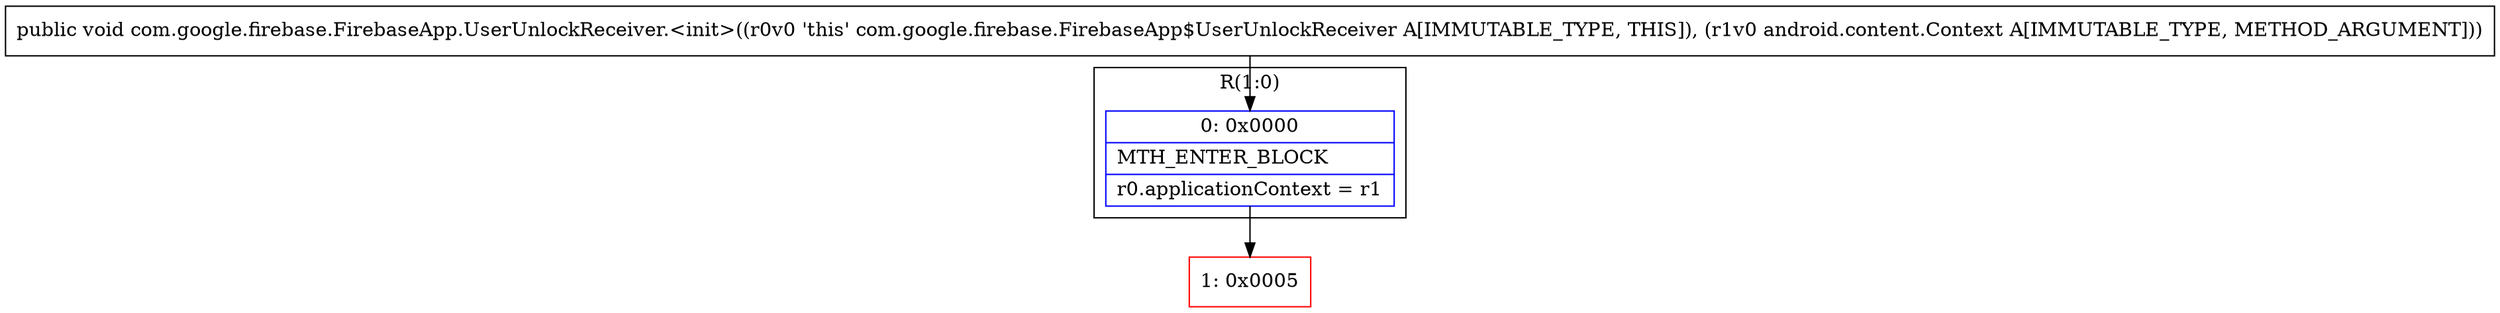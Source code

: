 digraph "CFG forcom.google.firebase.FirebaseApp.UserUnlockReceiver.\<init\>(Landroid\/content\/Context;)V" {
subgraph cluster_Region_894576843 {
label = "R(1:0)";
node [shape=record,color=blue];
Node_0 [shape=record,label="{0\:\ 0x0000|MTH_ENTER_BLOCK\l|r0.applicationContext = r1\l}"];
}
Node_1 [shape=record,color=red,label="{1\:\ 0x0005}"];
MethodNode[shape=record,label="{public void com.google.firebase.FirebaseApp.UserUnlockReceiver.\<init\>((r0v0 'this' com.google.firebase.FirebaseApp$UserUnlockReceiver A[IMMUTABLE_TYPE, THIS]), (r1v0 android.content.Context A[IMMUTABLE_TYPE, METHOD_ARGUMENT])) }"];
MethodNode -> Node_0;
Node_0 -> Node_1;
}

